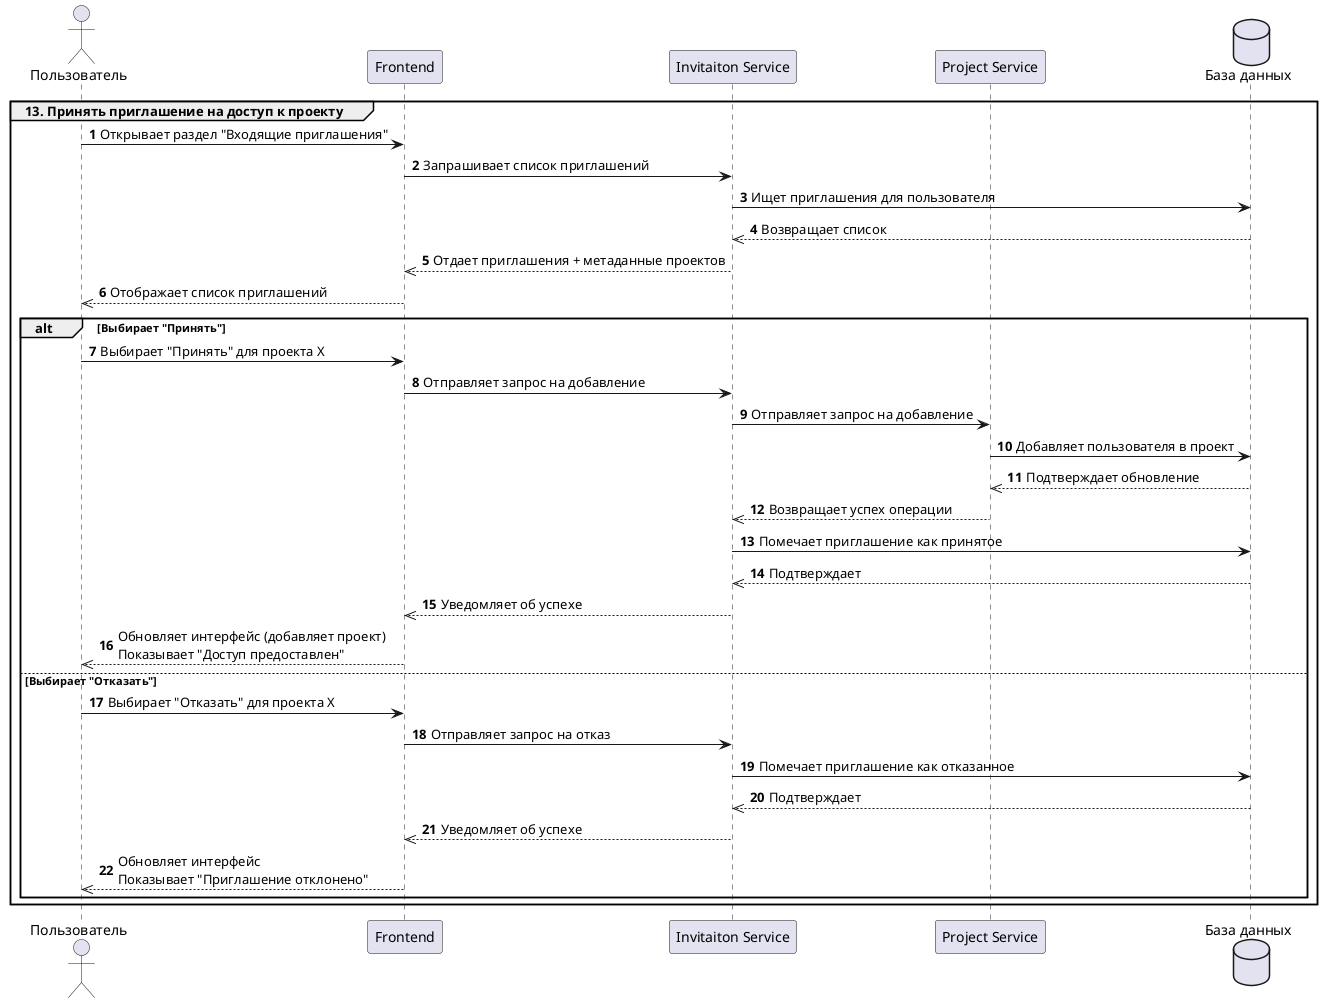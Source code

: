 @startuml accept_invitation_system
autonumber
actor "Пользователь" as user
participant "Frontend" as front
participant "Invitaiton Service" as notif
participant "Project Service" as proj
database "База данных" as pdb

group 13. Принять приглашение на доступ к проекту
user -> front : Открывает раздел "Входящие приглашения"
front -> notif : Запрашивает список приглашений
notif -> pdb : Ищет приглашения для пользователя
pdb -->> notif : Возвращает список
notif -->> front : Отдает приглашения + метаданные проектов
front -->> user : Отображает список приглашений
alt Выбирает "Принять"
user -> front : Выбирает "Принять" для проекта X
front -> notif : Отправляет запрос на добавление
notif -> proj : Отправляет запрос на добавление

proj -> pdb : Добавляет пользователя в проект
pdb -->> proj : Подтверждает обновление
proj -->> notif : Возвращает успех операции
notif -> pdb : Помечает приглашение как принятое
pdb -->> notif : Подтверждает
notif -->> front : Уведомляет об успехе
front -->> user : Обновляет интерфейс (добавляет проект)\nПоказывает "Доступ предоставлен"
else Выбирает "Отказать"
user -> front : Выбирает "Отказать" для проекта X
front -> notif : Отправляет запрос на отказ
notif -> pdb : Помечает приглашение как отказанное
pdb -->> notif : Подтверждает
notif -->> front : Уведомляет об успехе
front -->> user : Обновляет интерфейс\nПоказывает "Приглашение отклонено"
end
end
@enduml